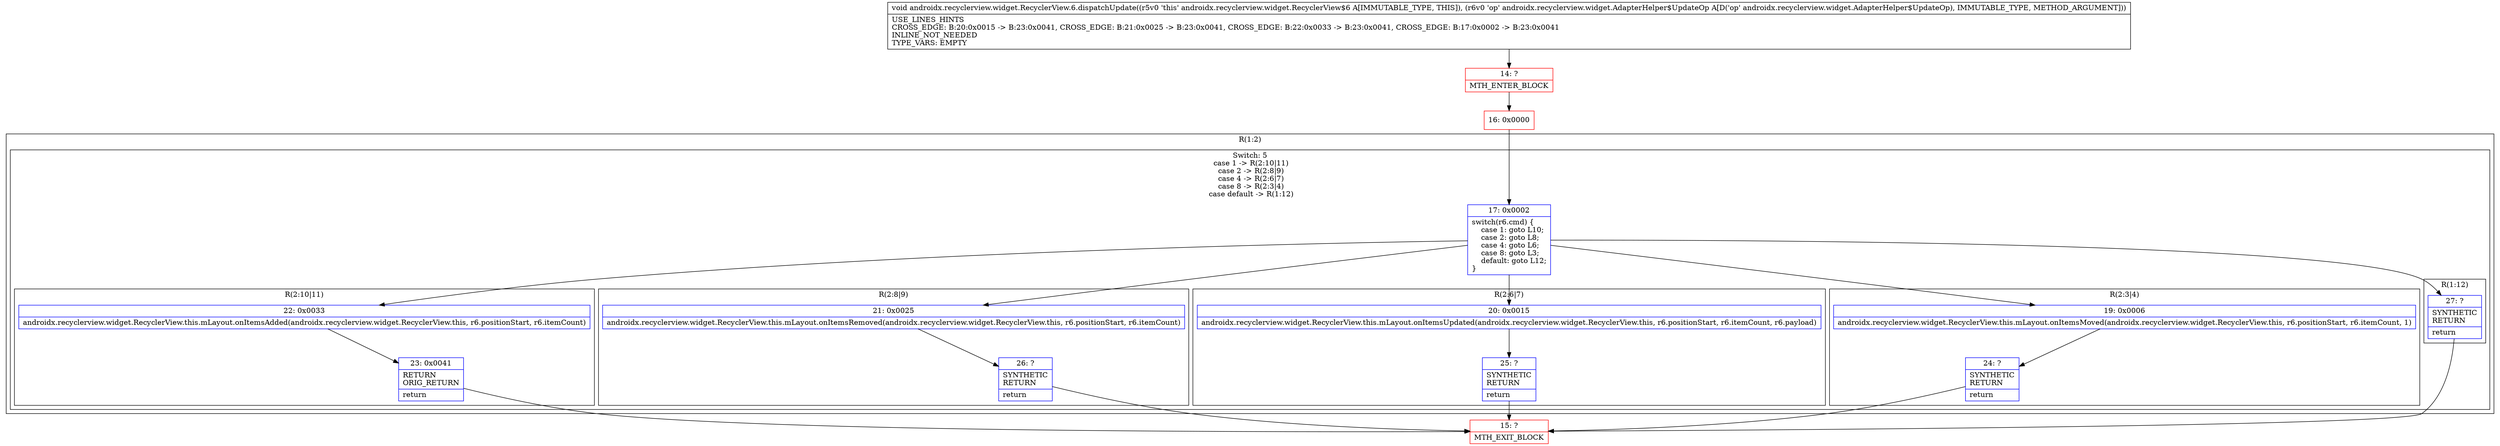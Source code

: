 digraph "CFG forandroidx.recyclerview.widget.RecyclerView.6.dispatchUpdate(Landroidx\/recyclerview\/widget\/AdapterHelper$UpdateOp;)V" {
subgraph cluster_Region_1614074574 {
label = "R(1:2)";
node [shape=record,color=blue];
subgraph cluster_SwitchRegion_674796921 {
label = "Switch: 5
 case 1 -> R(2:10|11)
 case 2 -> R(2:8|9)
 case 4 -> R(2:6|7)
 case 8 -> R(2:3|4)
 case default -> R(1:12)";
node [shape=record,color=blue];
Node_17 [shape=record,label="{17\:\ 0x0002|switch(r6.cmd) \{\l    case 1: goto L10;\l    case 2: goto L8;\l    case 4: goto L6;\l    case 8: goto L3;\l    default: goto L12;\l\}\l}"];
subgraph cluster_Region_352827816 {
label = "R(2:10|11)";
node [shape=record,color=blue];
Node_22 [shape=record,label="{22\:\ 0x0033|androidx.recyclerview.widget.RecyclerView.this.mLayout.onItemsAdded(androidx.recyclerview.widget.RecyclerView.this, r6.positionStart, r6.itemCount)\l}"];
Node_23 [shape=record,label="{23\:\ 0x0041|RETURN\lORIG_RETURN\l|return\l}"];
}
subgraph cluster_Region_219084159 {
label = "R(2:8|9)";
node [shape=record,color=blue];
Node_21 [shape=record,label="{21\:\ 0x0025|androidx.recyclerview.widget.RecyclerView.this.mLayout.onItemsRemoved(androidx.recyclerview.widget.RecyclerView.this, r6.positionStart, r6.itemCount)\l}"];
Node_26 [shape=record,label="{26\:\ ?|SYNTHETIC\lRETURN\l|return\l}"];
}
subgraph cluster_Region_1273689266 {
label = "R(2:6|7)";
node [shape=record,color=blue];
Node_20 [shape=record,label="{20\:\ 0x0015|androidx.recyclerview.widget.RecyclerView.this.mLayout.onItemsUpdated(androidx.recyclerview.widget.RecyclerView.this, r6.positionStart, r6.itemCount, r6.payload)\l}"];
Node_25 [shape=record,label="{25\:\ ?|SYNTHETIC\lRETURN\l|return\l}"];
}
subgraph cluster_Region_664089579 {
label = "R(2:3|4)";
node [shape=record,color=blue];
Node_19 [shape=record,label="{19\:\ 0x0006|androidx.recyclerview.widget.RecyclerView.this.mLayout.onItemsMoved(androidx.recyclerview.widget.RecyclerView.this, r6.positionStart, r6.itemCount, 1)\l}"];
Node_24 [shape=record,label="{24\:\ ?|SYNTHETIC\lRETURN\l|return\l}"];
}
subgraph cluster_Region_259462216 {
label = "R(1:12)";
node [shape=record,color=blue];
Node_27 [shape=record,label="{27\:\ ?|SYNTHETIC\lRETURN\l|return\l}"];
}
}
}
Node_14 [shape=record,color=red,label="{14\:\ ?|MTH_ENTER_BLOCK\l}"];
Node_16 [shape=record,color=red,label="{16\:\ 0x0000}"];
Node_15 [shape=record,color=red,label="{15\:\ ?|MTH_EXIT_BLOCK\l}"];
MethodNode[shape=record,label="{void androidx.recyclerview.widget.RecyclerView.6.dispatchUpdate((r5v0 'this' androidx.recyclerview.widget.RecyclerView$6 A[IMMUTABLE_TYPE, THIS]), (r6v0 'op' androidx.recyclerview.widget.AdapterHelper$UpdateOp A[D('op' androidx.recyclerview.widget.AdapterHelper$UpdateOp), IMMUTABLE_TYPE, METHOD_ARGUMENT]))  | USE_LINES_HINTS\lCROSS_EDGE: B:20:0x0015 \-\> B:23:0x0041, CROSS_EDGE: B:21:0x0025 \-\> B:23:0x0041, CROSS_EDGE: B:22:0x0033 \-\> B:23:0x0041, CROSS_EDGE: B:17:0x0002 \-\> B:23:0x0041\lINLINE_NOT_NEEDED\lTYPE_VARS: EMPTY\l}"];
MethodNode -> Node_14;Node_17 -> Node_19;
Node_17 -> Node_20;
Node_17 -> Node_21;
Node_17 -> Node_22;
Node_17 -> Node_27;
Node_22 -> Node_23;
Node_23 -> Node_15;
Node_21 -> Node_26;
Node_26 -> Node_15;
Node_20 -> Node_25;
Node_25 -> Node_15;
Node_19 -> Node_24;
Node_24 -> Node_15;
Node_27 -> Node_15;
Node_14 -> Node_16;
Node_16 -> Node_17;
}

